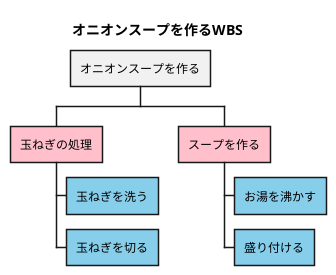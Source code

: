 @startwbs オニオンスープを作るWBS
title オニオンスープを作るWBS

* オニオンスープを作る
**[#pink] 玉ねぎの処理
+++[#SkyBlue] 玉ねぎを洗う
+++[#SkyBlue] 玉ねぎを切る
**[#pink] スープを作る
+++[#SkyBlue] お湯を沸かす
+++[#SkyBlue] 盛り付ける